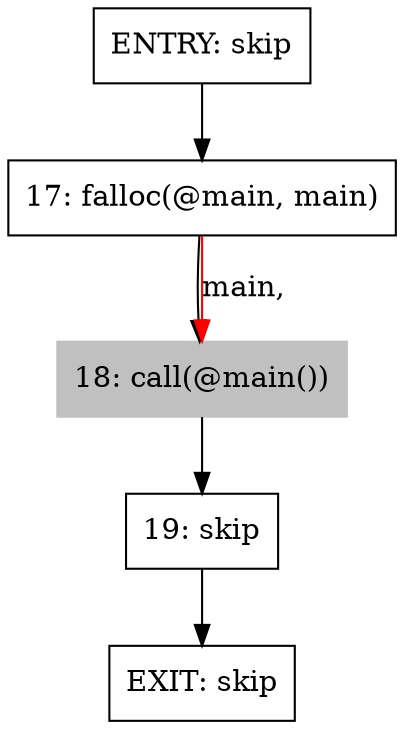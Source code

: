 digraph _G_ {
{
node [shape=box]
19[label="19: skip"]
18[label="18: call(@main())" style=filled color=grey]
17[label="17: falloc(@main, main)"]
EXIT[label="EXIT: skip"]
ENTRY[label="ENTRY: skip"]
}
19 -> EXIT
18 -> 19
17 -> 18
ENTRY -> 17
17 -> 18 [label="main," color=red]
}
